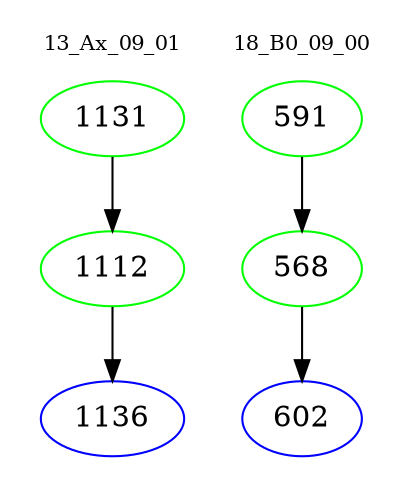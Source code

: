 digraph{
subgraph cluster_0 {
color = white
label = "13_Ax_09_01";
fontsize=10;
T0_1131 [label="1131", color="green"]
T0_1131 -> T0_1112 [color="black"]
T0_1112 [label="1112", color="green"]
T0_1112 -> T0_1136 [color="black"]
T0_1136 [label="1136", color="blue"]
}
subgraph cluster_1 {
color = white
label = "18_B0_09_00";
fontsize=10;
T1_591 [label="591", color="green"]
T1_591 -> T1_568 [color="black"]
T1_568 [label="568", color="green"]
T1_568 -> T1_602 [color="black"]
T1_602 [label="602", color="blue"]
}
}
